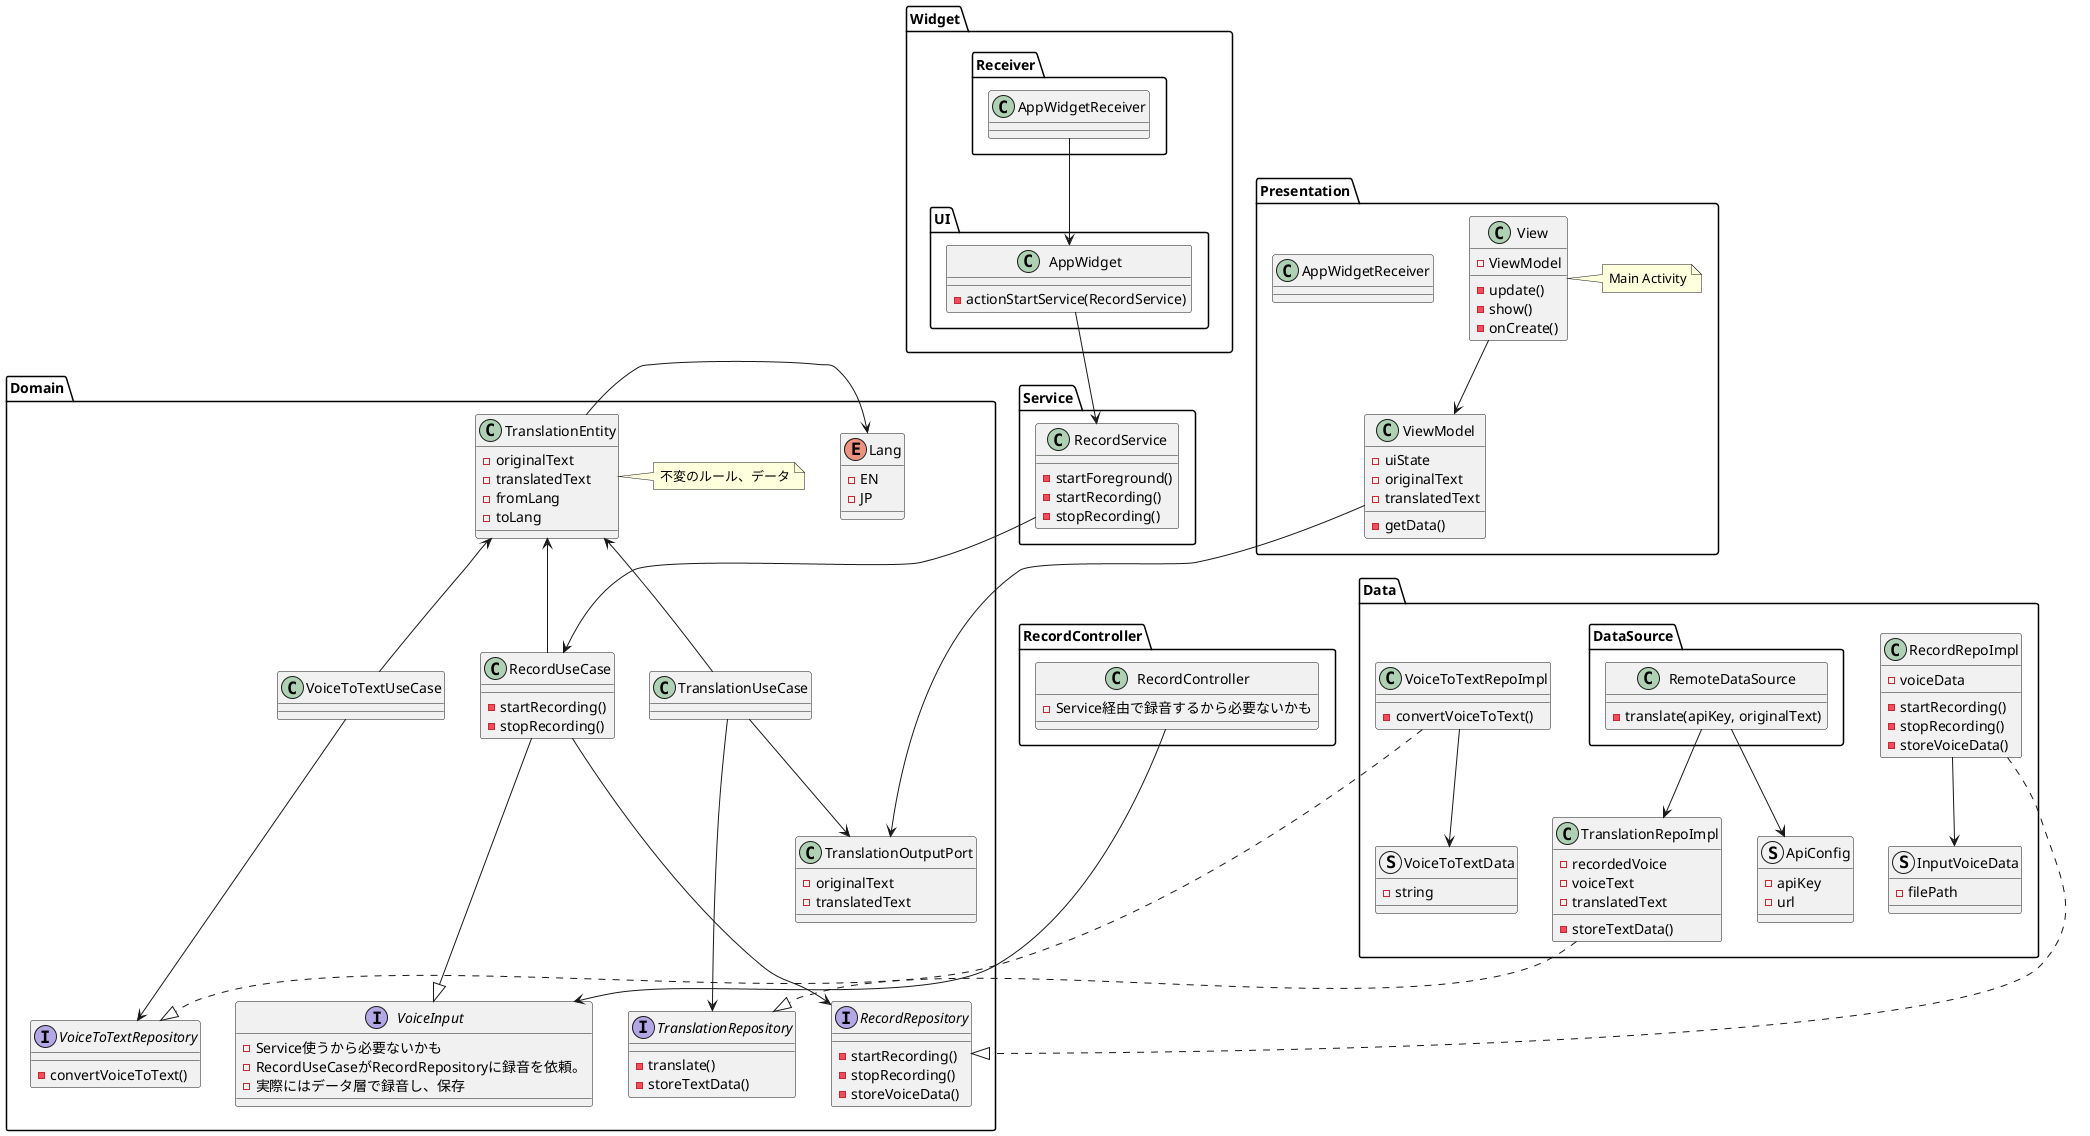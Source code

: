 @startuml

package Domain {

    together {
        class TranslationEntity {
            - originalText
            - translatedText
            - fromLang
            - toLang
        }

        enum Lang {
            - EN
            - JP
        }
    }

    together {
        class TranslationUseCase {

        }

        class RecordUseCase {
            - startRecording()
            - stopRecording()
        }

        class VoiceToTextUseCase {

        }
    }

    together {
        interface TranslationRepository {
            - translate()
            - storeTextData()
        }

        interface RecordRepository {
            - startRecording()
            - stopRecording()
            - storeVoiceData()
        }

        interface VoiceToTextRepository {
            - convertVoiceToText()

        }

        interface VoiceInput {
            - Service使うから必要ないかも
            - RecordUseCaseがRecordRepositoryに録音を依頼。
            - 実際にはデータ層で録音し、保存
        }

    }

    class TranslationOutputPort {
        - originalText
        - translatedText
    }



    TranslationEntity --right> Lang
    TranslationUseCase --up> TranslationEntity
    TranslationUseCase --> TranslationRepository
    TranslationUseCase --> TranslationOutputPort
    RecordUseCase --up> TranslationEntity
    RecordUseCase --> RecordRepository
    RecordUseCase ---|> VoiceInput
    VoiceToTextUseCase --up> TranslationEntity
    VoiceToTextUseCase --> VoiceToTextRepository

    note right of TranslationEntity : 不変のルール、データ
}


package RecordController {
    class RecordController {
        - Service経由で録音するから必要ないかも
    }

    RecordController ---> VoiceInput

}


package Presentation {
    class View {
        - ViewModel
        - update()
        - show()
        - onCreate()
    }

    class ViewModel {
        - uiState
        - originalText
        - translatedText
        - getData()
    }

    class AppWidgetReceiver {

    }

    View --> ViewModel
    ViewModel ---> TranslationOutputPort
    note right of View : Main Activity
}


package Data {
    class TranslationRepoImpl {
        - recordedVoice
        - voiceText
        - translatedText
        - storeTextData()
    }

    class RecordRepoImpl {
        - voiceData
        - startRecording()
        - stopRecording()
        - storeVoiceData()
    }

    class VoiceToTextRepoImpl {
        - convertVoiceToText()
    }

    struct ApiConfig {
        - apiKey
        - url
    }

    struct InputVoiceData {
        - filePath
    }

    struct VoiceToTextData {
        - string
    }


    package DataSource {

        class RemoteDataSource {
            - translate(apiKey, originalText)
        }
    }

    TranslationRepoImpl ..|> TranslationRepository
    RecordRepoImpl ..|> RecordRepository
    RecordRepoImpl --> InputVoiceData
    RemoteDataSource --> TranslationRepoImpl
    RemoteDataSource --> ApiConfig
    VoiceToTextRepoImpl ..|> VoiceToTextRepository
    VoiceToTextRepoImpl --> VoiceToTextData

}

package Service {
    class RecordService {
        - startForeground()
        - startRecording()
        - stopRecording()
    }

    RecordService --> RecordUseCase
}

package Widget {
    package UI {
        class AppWidget {
            - actionStartService(RecordService)
        }
    }

    package Receiver {
        class AppWidgetReceiver
    }

    Receiver.AppWidgetReceiver --> UI.AppWidget
    AppWidget --> Service.RecordService
}











@enduml